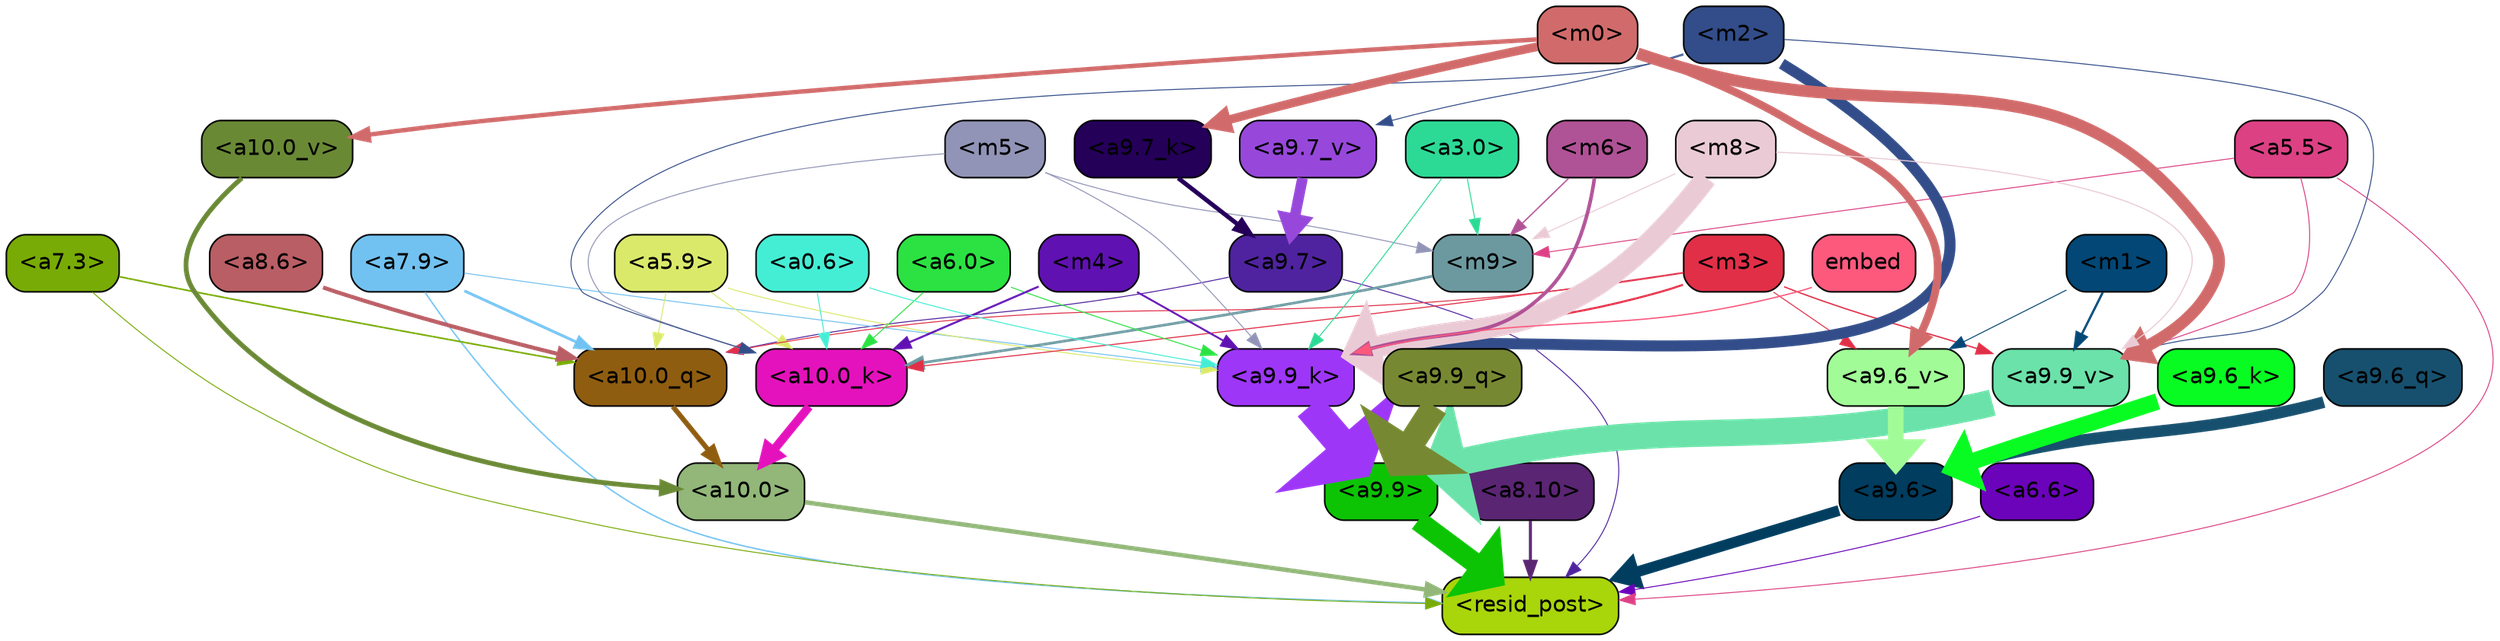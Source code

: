 strict digraph "" {
	graph [bgcolor=transparent,
		layout=dot,
		overlap=false,
		splines=true
	];
	"<a10.0>"	[color=black,
		fillcolor="#92b779",
		fontname=Helvetica,
		shape=box,
		style="filled, rounded"];
	"<resid_post>"	[color=black,
		fillcolor="#a9d50b",
		fontname=Helvetica,
		shape=box,
		style="filled, rounded"];
	"<a10.0>" -> "<resid_post>"	[color="#92b779",
		penwidth=2.7864551544189453];
	"<a9.9>"	[color=black,
		fillcolor="#0cc404",
		fontname=Helvetica,
		shape=box,
		style="filled, rounded"];
	"<a9.9>" -> "<resid_post>"	[color="#0cc404",
		penwidth=12.923796653747559];
	"<a9.7>"	[color=black,
		fillcolor="#4f239f",
		fontname=Helvetica,
		shape=box,
		style="filled, rounded"];
	"<a9.7>" -> "<resid_post>"	[color="#4f239f",
		penwidth=0.6];
	"<a10.0_q>"	[color=black,
		fillcolor="#8f5d10",
		fontname=Helvetica,
		shape=box,
		style="filled, rounded"];
	"<a9.7>" -> "<a10.0_q>"	[color="#4f239f",
		penwidth=0.6];
	"<a9.6>"	[color=black,
		fillcolor="#013d5f",
		fontname=Helvetica,
		shape=box,
		style="filled, rounded"];
	"<a9.6>" -> "<resid_post>"	[color="#013d5f",
		penwidth=6.787586212158203];
	"<a8.10>"	[color=black,
		fillcolor="#5a2573",
		fontname=Helvetica,
		shape=box,
		style="filled, rounded"];
	"<a8.10>" -> "<resid_post>"	[color="#5a2573",
		penwidth=1.893411636352539];
	"<a7.9>"	[color=black,
		fillcolor="#72c2f1",
		fontname=Helvetica,
		shape=box,
		style="filled, rounded"];
	"<a7.9>" -> "<resid_post>"	[color="#72c2f1",
		penwidth=0.8844146728515625];
	"<a7.9>" -> "<a10.0_q>"	[color="#72c2f1",
		penwidth=1.7344818115234375];
	"<a9.9_k>"	[color=black,
		fillcolor="#9e36f8",
		fontname=Helvetica,
		shape=box,
		style="filled, rounded"];
	"<a7.9>" -> "<a9.9_k>"	[color="#72c2f1",
		penwidth=0.6];
	"<a7.3>"	[color=black,
		fillcolor="#78ab05",
		fontname=Helvetica,
		shape=box,
		style="filled, rounded"];
	"<a7.3>" -> "<resid_post>"	[color="#78ab05",
		penwidth=0.6];
	"<a7.3>" -> "<a10.0_q>"	[color="#78ab05",
		penwidth=1.0196304321289062];
	"<a6.6>"	[color=black,
		fillcolor="#6b03ba",
		fontname=Helvetica,
		shape=box,
		style="filled, rounded"];
	"<a6.6>" -> "<resid_post>"	[color="#6b03ba",
		penwidth=0.6];
	"<a5.5>"	[color=black,
		fillcolor="#dc4184",
		fontname=Helvetica,
		shape=box,
		style="filled, rounded"];
	"<a5.5>" -> "<resid_post>"	[color="#dc4184",
		penwidth=0.6];
	"<m9>"	[color=black,
		fillcolor="#6c99a0",
		fontname=Helvetica,
		shape=box,
		style="filled, rounded"];
	"<a5.5>" -> "<m9>"	[color="#dc4184",
		penwidth=0.6];
	"<a9.9_v>"	[color=black,
		fillcolor="#6be2a9",
		fontname=Helvetica,
		shape=box,
		style="filled, rounded"];
	"<a5.5>" -> "<a9.9_v>"	[color="#dc4184",
		penwidth=0.6];
	"<a10.0_q>" -> "<a10.0>"	[color="#8f5d10",
		penwidth=3.1444664001464844];
	"<a10.0_k>"	[color=black,
		fillcolor="#e412bc",
		fontname=Helvetica,
		shape=box,
		style="filled, rounded"];
	"<a10.0_k>" -> "<a10.0>"	[color="#e412bc",
		penwidth=5.4525909423828125];
	"<a10.0_v>"	[color=black,
		fillcolor="#6a8935",
		fontname=Helvetica,
		shape=box,
		style="filled, rounded"];
	"<a10.0_v>" -> "<a10.0>"	[color="#6a8935",
		penwidth=3.0300064086914062];
	"<a8.6>"	[color=black,
		fillcolor="#b95e64",
		fontname=Helvetica,
		shape=box,
		style="filled, rounded"];
	"<a8.6>" -> "<a10.0_q>"	[color="#b95e64",
		penwidth=2.5089454650878906];
	"<a5.9>"	[color=black,
		fillcolor="#dbe96b",
		fontname=Helvetica,
		shape=box,
		style="filled, rounded"];
	"<a5.9>" -> "<a10.0_q>"	[color="#dbe96b",
		penwidth=0.6];
	"<a5.9>" -> "<a10.0_k>"	[color="#dbe96b",
		penwidth=0.6];
	"<a5.9>" -> "<a9.9_k>"	[color="#dbe96b",
		penwidth=0.6];
	"<m3>"	[color=black,
		fillcolor="#e12f47",
		fontname=Helvetica,
		shape=box,
		style="filled, rounded"];
	"<m3>" -> "<a10.0_q>"	[color="#e12f47",
		penwidth=0.6];
	"<m3>" -> "<a10.0_k>"	[color="#e12f47",
		penwidth=0.6515960693359375];
	"<m3>" -> "<a9.9_k>"	[color="#e12f47",
		penwidth=1.2922554016113281];
	"<m3>" -> "<a9.9_v>"	[color="#e12f47",
		penwidth=0.8194351196289062];
	"<a9.6_v>"	[color=black,
		fillcolor="#a1fc97",
		fontname=Helvetica,
		shape=box,
		style="filled, rounded"];
	"<m3>" -> "<a9.6_v>"	[color="#e12f47",
		penwidth=0.6];
	"<m9>" -> "<a10.0_k>"	[color="#6c99a0",
		penwidth=1.6660614013671875];
	"<a6.0>"	[color=black,
		fillcolor="#2be242",
		fontname=Helvetica,
		shape=box,
		style="filled, rounded"];
	"<a6.0>" -> "<a10.0_k>"	[color="#2be242",
		penwidth=0.6];
	"<a6.0>" -> "<a9.9_k>"	[color="#2be242",
		penwidth=0.6];
	"<m5>"	[color=black,
		fillcolor="#9194b6",
		fontname=Helvetica,
		shape=box,
		style="filled, rounded"];
	"<m5>" -> "<a10.0_k>"	[color="#9194b6",
		penwidth=0.6];
	"<m5>" -> "<m9>"	[color="#9194b6",
		penwidth=0.6];
	"<m5>" -> "<a9.9_k>"	[color="#9194b6",
		penwidth=0.6];
	"<m4>"	[color=black,
		fillcolor="#6011b2",
		fontname=Helvetica,
		shape=box,
		style="filled, rounded"];
	"<m4>" -> "<a10.0_k>"	[color="#6011b2",
		penwidth=1.25018310546875];
	"<m4>" -> "<a9.9_k>"	[color="#6011b2",
		penwidth=1.1661796569824219];
	"<m2>"	[color=black,
		fillcolor="#324d89",
		fontname=Helvetica,
		shape=box,
		style="filled, rounded"];
	"<m2>" -> "<a10.0_k>"	[color="#324d89",
		penwidth=0.6];
	"<m2>" -> "<a9.9_k>"	[color="#324d89",
		penwidth=6.92070198059082];
	"<m2>" -> "<a9.9_v>"	[color="#324d89",
		penwidth=0.6];
	"<a9.7_v>"	[color=black,
		fillcolor="#9748db",
		fontname=Helvetica,
		shape=box,
		style="filled, rounded"];
	"<m2>" -> "<a9.7_v>"	[color="#324d89",
		penwidth=0.6];
	"<a0.6>"	[color=black,
		fillcolor="#44eed5",
		fontname=Helvetica,
		shape=box,
		style="filled, rounded"];
	"<a0.6>" -> "<a10.0_k>"	[color="#44eed5",
		penwidth=0.6];
	"<a0.6>" -> "<a9.9_k>"	[color="#44eed5",
		penwidth=0.6];
	"<m0>"	[color=black,
		fillcolor="#d16b6b",
		fontname=Helvetica,
		shape=box,
		style="filled, rounded"];
	"<m0>" -> "<a10.0_v>"	[color="#d16b6b",
		penwidth=2.7909584045410156];
	"<a9.7_k>"	[color=black,
		fillcolor="#240059",
		fontname=Helvetica,
		shape=box,
		style="filled, rounded"];
	"<m0>" -> "<a9.7_k>"	[color="#d16b6b",
		penwidth=5.480962753295898];
	"<m0>" -> "<a9.9_v>"	[color="#d16b6b",
		penwidth=7.475120544433594];
	"<m0>" -> "<a9.6_v>"	[color="#d16b6b",
		penwidth=4.936069488525391];
	"<m8>"	[color=black,
		fillcolor="#eacbd5",
		fontname=Helvetica,
		shape=box,
		style="filled, rounded"];
	"<m8>" -> "<m9>"	[color="#eacbd5",
		penwidth=0.6313362121582031];
	"<m8>" -> "<a9.9_k>"	[color="#eacbd5",
		penwidth=13.544536590576172];
	"<m8>" -> "<a9.9_v>"	[color="#eacbd5",
		penwidth=0.6769180297851562];
	"<m6>"	[color=black,
		fillcolor="#b05296",
		fontname=Helvetica,
		shape=box,
		style="filled, rounded"];
	"<m6>" -> "<m9>"	[color="#b05296",
		penwidth=0.831085205078125];
	"<m6>" -> "<a9.9_k>"	[color="#b05296",
		penwidth=2.2610092163085938];
	"<a3.0>"	[color=black,
		fillcolor="#2dda95",
		fontname=Helvetica,
		shape=box,
		style="filled, rounded"];
	"<a3.0>" -> "<m9>"	[color="#2dda95",
		penwidth=0.6];
	"<a3.0>" -> "<a9.9_k>"	[color="#2dda95",
		penwidth=0.6];
	"<a9.9_q>"	[color=black,
		fillcolor="#768932",
		fontname=Helvetica,
		shape=box,
		style="filled, rounded"];
	"<a9.9_q>" -> "<a9.9>"	[color="#768932",
		penwidth=16.464736938476562];
	"<a9.6_q>"	[color=black,
		fillcolor="#17506e",
		fontname=Helvetica,
		shape=box,
		style="filled, rounded"];
	"<a9.6_q>" -> "<a9.6>"	[color="#17506e",
		penwidth=7.308631896972656];
	"<a9.9_k>" -> "<a9.9>"	[color="#9e36f8",
		penwidth=19.301467895507812];
	"<a9.7_k>" -> "<a9.7>"	[color="#240059",
		penwidth=2.7707557678222656];
	"<a9.6_k>"	[color=black,
		fillcolor="#08fc22",
		fontname=Helvetica,
		shape=box,
		style="filled, rounded"];
	"<a9.6_k>" -> "<a9.6>"	[color="#08fc22",
		penwidth=10.403305053710938];
	"<a9.9_v>" -> "<a9.9>"	[color="#6be2a9",
		penwidth=16.81983184814453];
	"<a9.7_v>" -> "<a9.7>"	[color="#9748db",
		penwidth=6.70074462890625];
	"<a9.6_v>" -> "<a9.6>"	[color="#a1fc97",
		penwidth=9.79925537109375];
	embed	[color=black,
		fillcolor="#fc597d",
		fontname=Helvetica,
		shape=box,
		style="filled, rounded"];
	embed -> "<a9.9_k>"	[color="#fc597d",
		penwidth=0.80859375];
	"<m1>"	[color=black,
		fillcolor="#024776",
		fontname=Helvetica,
		shape=box,
		style="filled, rounded"];
	"<m1>" -> "<a9.9_v>"	[color="#024776",
		penwidth=1.4208946228027344];
	"<m1>" -> "<a9.6_v>"	[color="#024776",
		penwidth=0.6];
}
